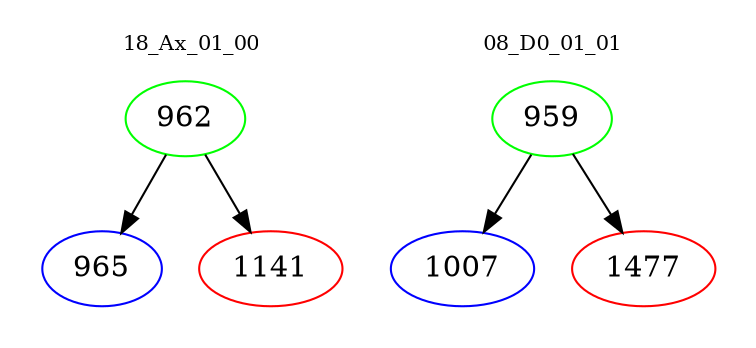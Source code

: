 digraph{
subgraph cluster_0 {
color = white
label = "18_Ax_01_00";
fontsize=10;
T0_962 [label="962", color="green"]
T0_962 -> T0_965 [color="black"]
T0_965 [label="965", color="blue"]
T0_962 -> T0_1141 [color="black"]
T0_1141 [label="1141", color="red"]
}
subgraph cluster_1 {
color = white
label = "08_D0_01_01";
fontsize=10;
T1_959 [label="959", color="green"]
T1_959 -> T1_1007 [color="black"]
T1_1007 [label="1007", color="blue"]
T1_959 -> T1_1477 [color="black"]
T1_1477 [label="1477", color="red"]
}
}
